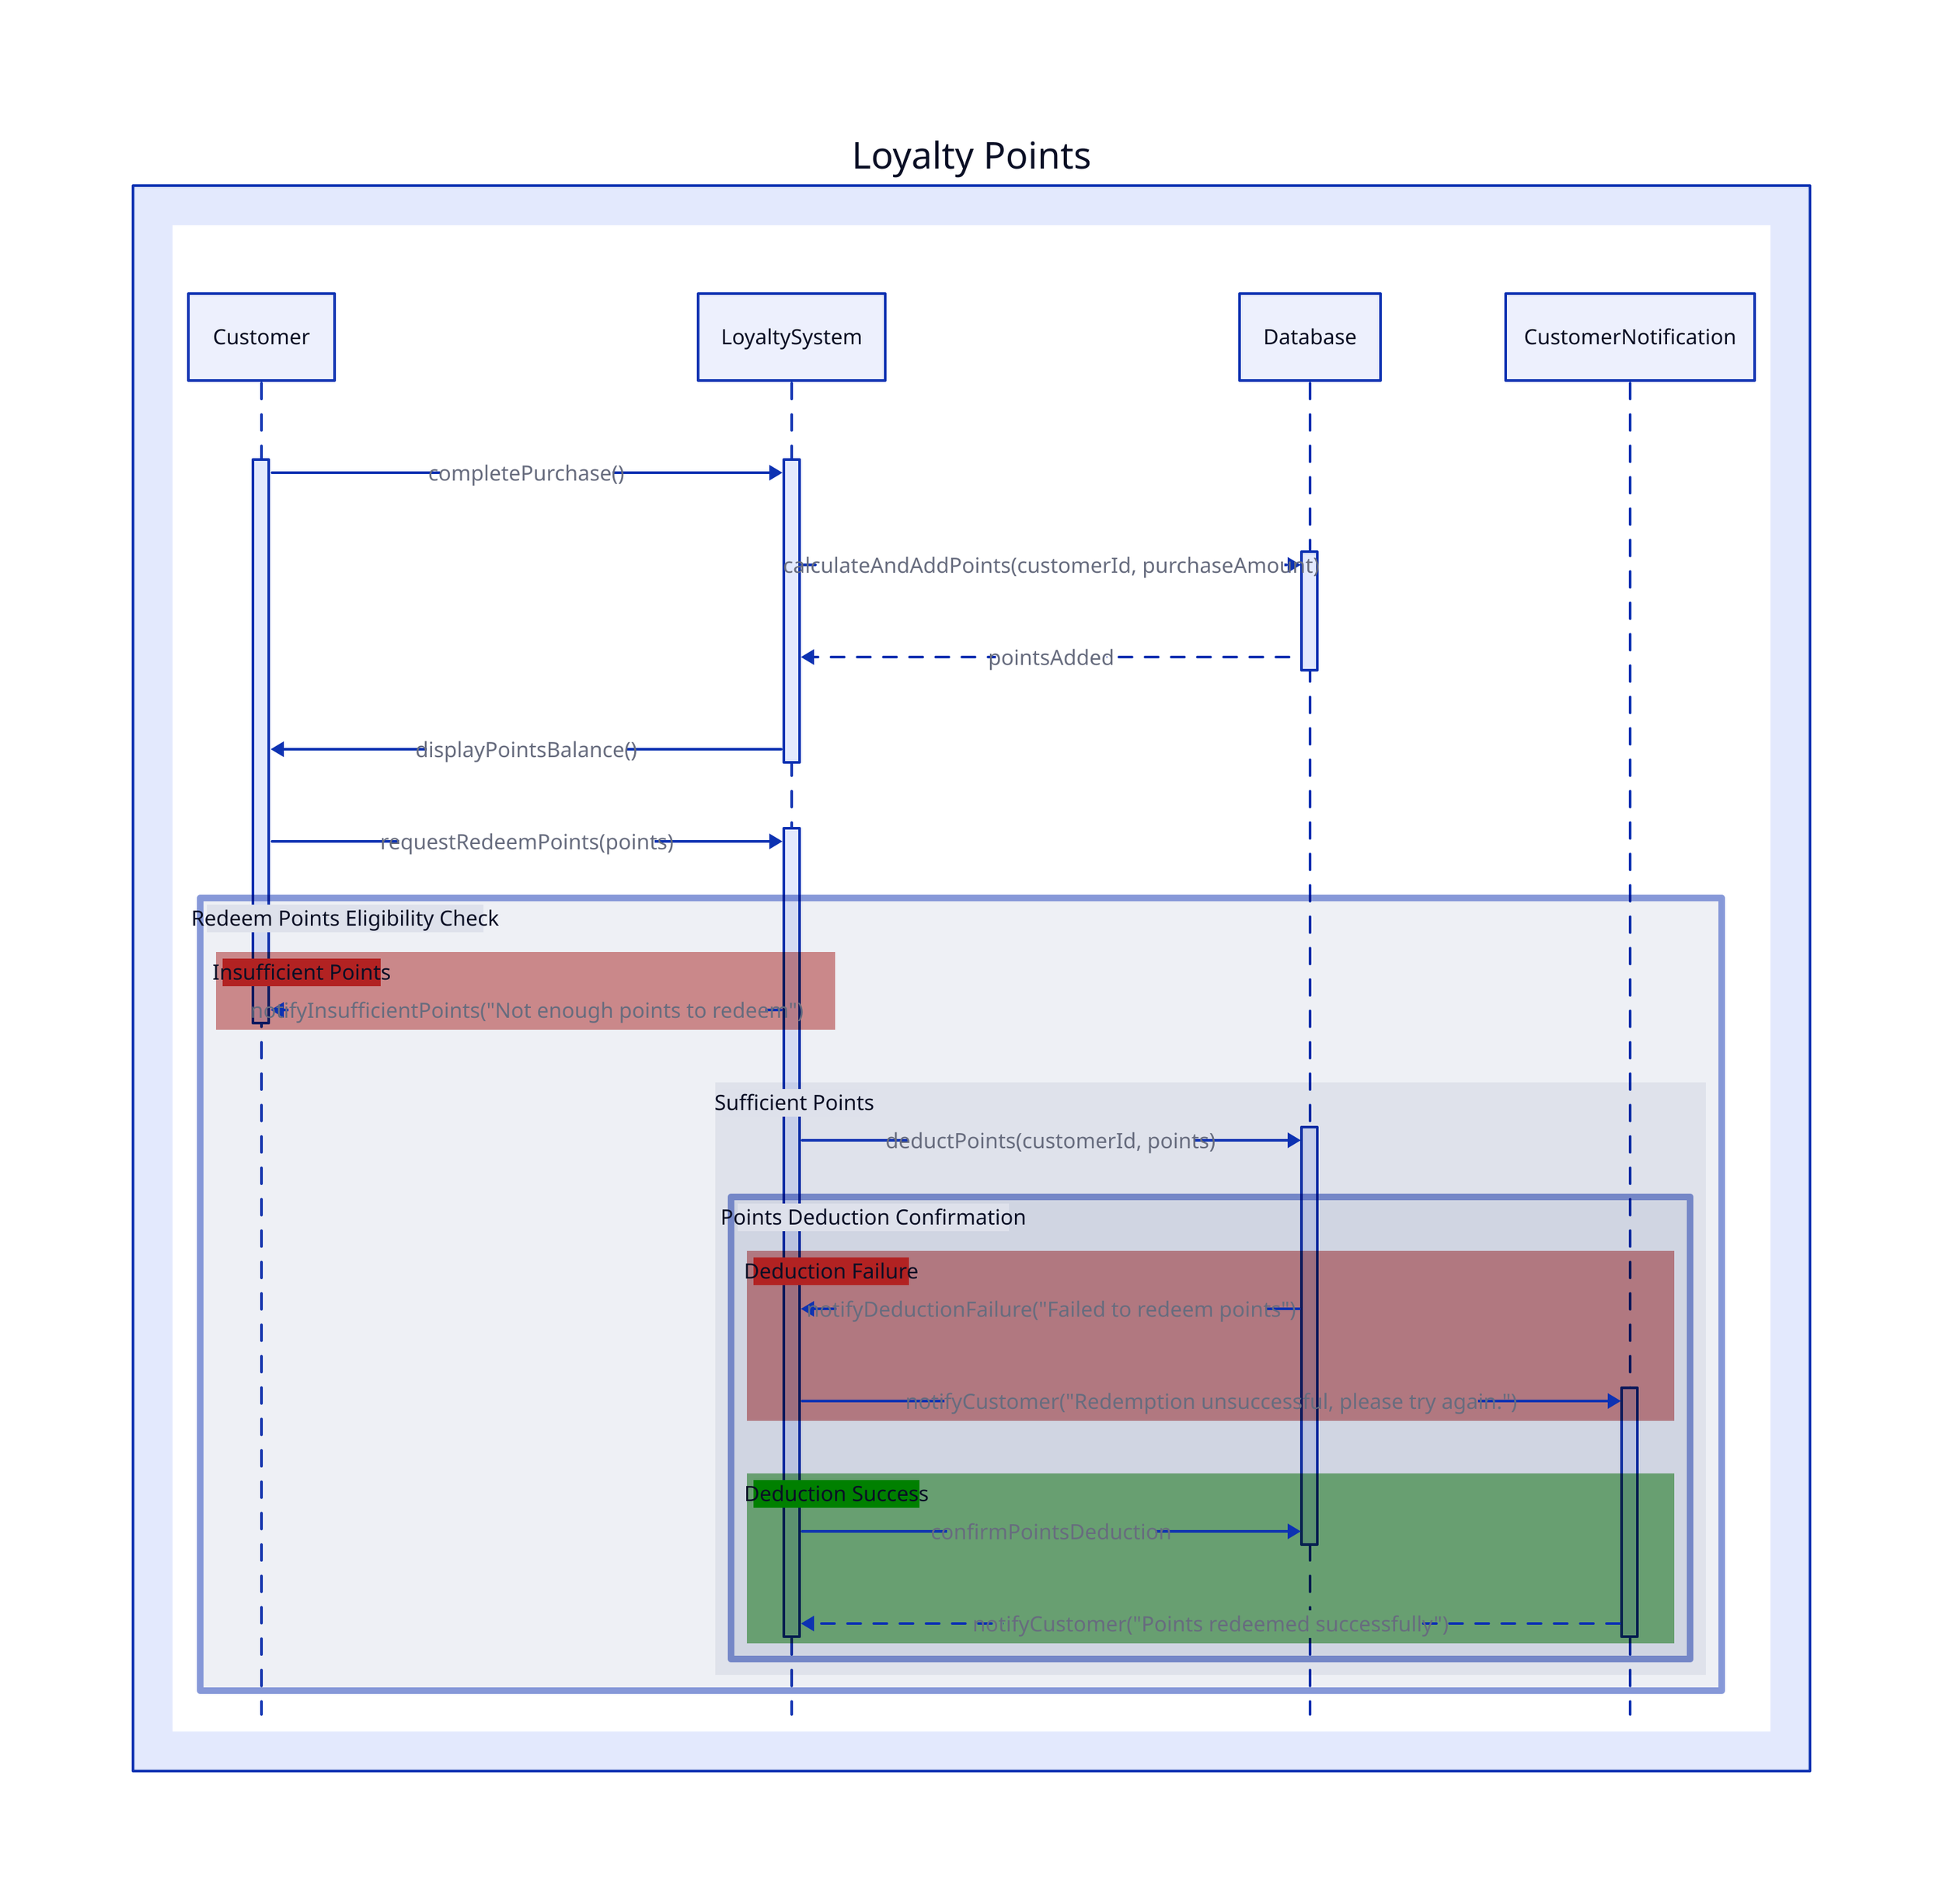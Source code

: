Loyalty Points: {
    
  label: "Loyalty Points"

  "" : {

    shape: sequence_diagram

    Customer.t1: actor
    LoyaltySystem.t1: actor
    Database.t1: actor
    CustomerNotification

    Customer.t1 -> LoyaltySystem.t1: completePurchase()
    LoyaltySystem.t1 -> Database.t1: calculateAndAddPoints(customerId, purchaseAmount) {
      style.stroke-dash: 5
    }
    LoyaltySystem.t1 <- Database.t1: pointsAdded {
      style.stroke-dash: 5
    }
    Customer.t1 <- LoyaltySystem.t1: displayPointsBalance()

    Customer.t1 -> LoyaltySystem.t2: requestRedeemPoints(points)

    alt label: "Redeem Points Eligibility Check" {
      style.stroke-width: 5

      if label: "Insufficient Points" {
        style.fill: firebrick
        LoyaltySystem.t2 -> Customer.t1: notifyInsufficientPoints("Not enough points to redeem") 
      }
      else label: "Sufficient Points" {
        LoyaltySystem.t2 -> Database.t2: deductPoints(customerId, points)
        
        alt1 label: "Points Deduction Confirmation" {
          style.stroke-width: 5

          if label: "Deduction Failure" {
            style.fill: firebrick
            Database.t2 -> LoyaltySystem.t2: notifyDeductionFailure("Failed to redeem points")
            LoyaltySystem.t2 -> CustomerNotification.t2: notifyCustomer("Redemption unsuccessful, please try again.")
          }
          else label: "Deduction Success" {
            style.fill: green
            Database.t2 <- LoyaltySystem.t2: confirmPointsDeduction
            CustomerNotification.t2 -> LoyaltySystem.t2: notifyCustomer("Points redeemed successfully") {
              style.stroke-dash: 5
            }
          }
        }
      }
    }
  }
}
